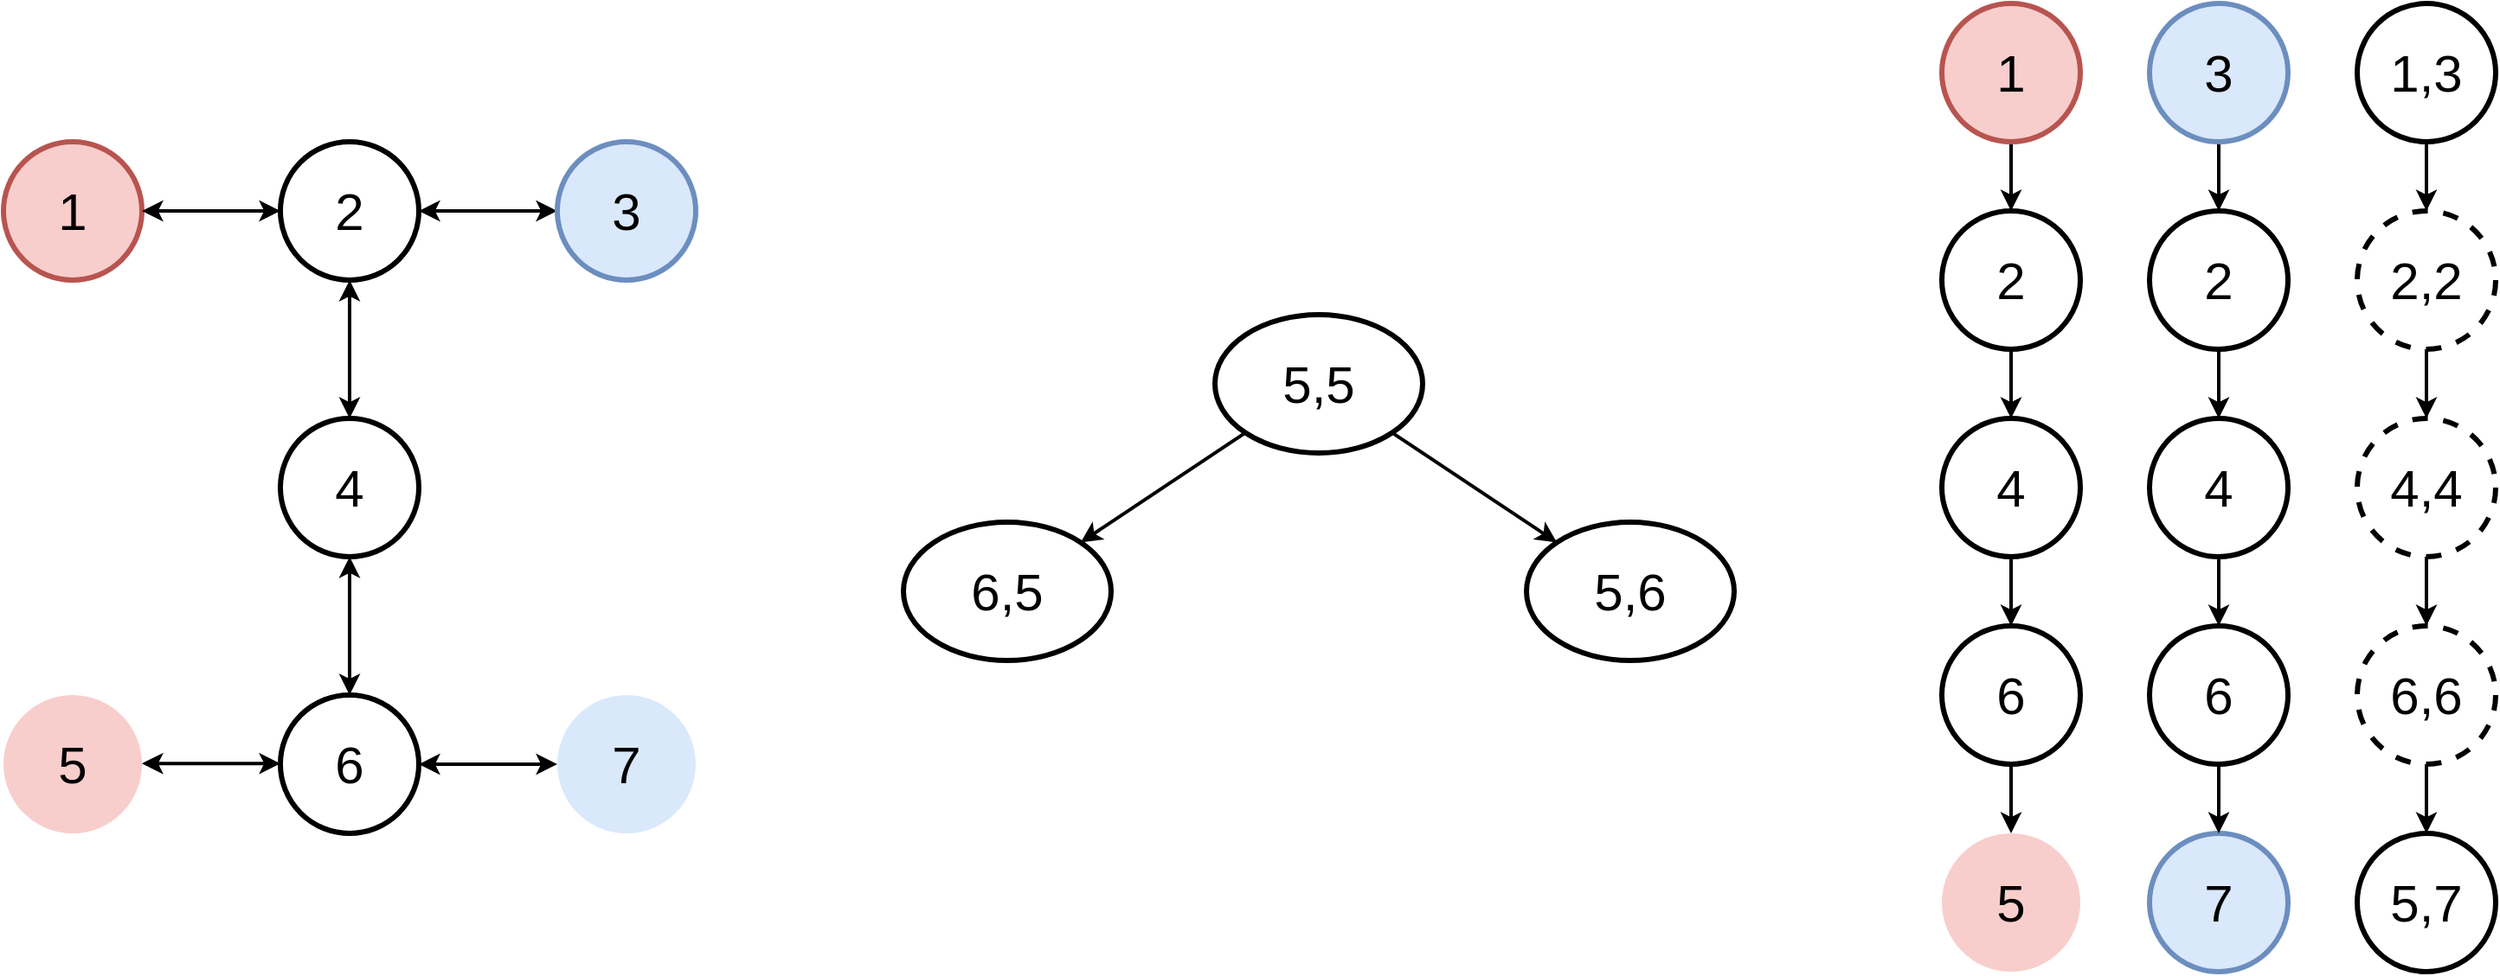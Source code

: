 <mxfile version="20.0.4" type="device"><diagram id="sNnt-TR1DJkM5Ci0S8xE" name="Page-1"><mxGraphModel dx="1795" dy="900" grid="1" gridSize="10" guides="1" tooltips="1" connect="1" arrows="1" fold="1" page="0" pageScale="1" pageWidth="850" pageHeight="1100" math="0" shadow="0"><root><mxCell id="0"/><mxCell id="1" parent="0"/><mxCell id="NWFNkT9TtoPVipmbkCdJ-1" value="1" style="ellipse;whiteSpace=wrap;html=1;aspect=fixed;fillColor=#f8cecc;strokeColor=#b85450;strokeWidth=3;fontSize=30;" vertex="1" parent="1"><mxGeometry x="-320" y="400" width="80" height="80" as="geometry"/></mxCell><mxCell id="NWFNkT9TtoPVipmbkCdJ-11" style="edgeStyle=orthogonalEdgeStyle;rounded=0;orthogonalLoop=1;jettySize=auto;html=1;exitX=0;exitY=0.5;exitDx=0;exitDy=0;entryX=1;entryY=0.5;entryDx=0;entryDy=0;strokeWidth=2;startArrow=classic;startFill=1;fontSize=30;" edge="1" parent="1" source="NWFNkT9TtoPVipmbkCdJ-2" target="NWFNkT9TtoPVipmbkCdJ-1"><mxGeometry relative="1" as="geometry"/></mxCell><mxCell id="NWFNkT9TtoPVipmbkCdJ-2" value="2" style="ellipse;whiteSpace=wrap;html=1;aspect=fixed;strokeWidth=3;fontSize=30;" vertex="1" parent="1"><mxGeometry x="-160" y="400" width="80" height="80" as="geometry"/></mxCell><mxCell id="NWFNkT9TtoPVipmbkCdJ-7" style="edgeStyle=orthogonalEdgeStyle;rounded=0;orthogonalLoop=1;jettySize=auto;html=1;exitX=1;exitY=0.5;exitDx=0;exitDy=0;entryX=0;entryY=0.5;entryDx=0;entryDy=0;strokeWidth=2;startArrow=classic;startFill=1;fontSize=30;" edge="1" parent="1"><mxGeometry relative="1" as="geometry"><mxPoint x="-240.0" y="759.58" as="sourcePoint"/><mxPoint x="-160" y="759.58" as="targetPoint"/></mxGeometry></mxCell><mxCell id="NWFNkT9TtoPVipmbkCdJ-10" style="edgeStyle=orthogonalEdgeStyle;rounded=0;orthogonalLoop=1;jettySize=auto;html=1;exitX=0;exitY=0.5;exitDx=0;exitDy=0;entryX=1;entryY=0.5;entryDx=0;entryDy=0;strokeWidth=2;startArrow=classic;startFill=1;fontSize=30;" edge="1" parent="1" source="NWFNkT9TtoPVipmbkCdJ-6" target="NWFNkT9TtoPVipmbkCdJ-2"><mxGeometry relative="1" as="geometry"/></mxCell><mxCell id="NWFNkT9TtoPVipmbkCdJ-6" value="3" style="ellipse;whiteSpace=wrap;html=1;aspect=fixed;strokeWidth=3;fillColor=#dae8fc;strokeColor=#6c8ebf;fontSize=30;" vertex="1" parent="1"><mxGeometry y="400" width="80" height="80" as="geometry"/></mxCell><mxCell id="NWFNkT9TtoPVipmbkCdJ-27" style="edgeStyle=none;rounded=0;orthogonalLoop=1;jettySize=auto;html=1;exitX=1;exitY=1;exitDx=0;exitDy=0;entryX=0;entryY=0;entryDx=0;entryDy=0;fontSize=30;startArrow=none;startFill=0;strokeColor=#000000;strokeWidth=2;" edge="1" parent="1" source="NWFNkT9TtoPVipmbkCdJ-14" target="NWFNkT9TtoPVipmbkCdJ-26"><mxGeometry relative="1" as="geometry"/></mxCell><mxCell id="NWFNkT9TtoPVipmbkCdJ-14" value="5,5" style="ellipse;whiteSpace=wrap;html=1;fontSize=30;strokeWidth=3;" vertex="1" parent="1"><mxGeometry x="380" y="500" width="120" height="80" as="geometry"/></mxCell><mxCell id="NWFNkT9TtoPVipmbkCdJ-22" style="edgeStyle=orthogonalEdgeStyle;rounded=0;orthogonalLoop=1;jettySize=auto;html=1;exitX=0.5;exitY=0;exitDx=0;exitDy=0;entryX=0.5;entryY=1;entryDx=0;entryDy=0;fontSize=30;startArrow=classic;startFill=1;strokeColor=#000000;strokeWidth=2;" edge="1" parent="1" source="NWFNkT9TtoPVipmbkCdJ-16" target="NWFNkT9TtoPVipmbkCdJ-2"><mxGeometry relative="1" as="geometry"/></mxCell><mxCell id="NWFNkT9TtoPVipmbkCdJ-16" value="4" style="ellipse;whiteSpace=wrap;html=1;aspect=fixed;strokeWidth=3;fontSize=30;" vertex="1" parent="1"><mxGeometry x="-160" y="560" width="80" height="80" as="geometry"/></mxCell><mxCell id="NWFNkT9TtoPVipmbkCdJ-17" value="5" style="ellipse;whiteSpace=wrap;html=1;aspect=fixed;strokeWidth=3;fontSize=30;fillColor=#f8cecc;strokeColor=none;" vertex="1" parent="1"><mxGeometry x="-320" y="720" width="80" height="80" as="geometry"/></mxCell><mxCell id="NWFNkT9TtoPVipmbkCdJ-20" style="edgeStyle=orthogonalEdgeStyle;rounded=0;orthogonalLoop=1;jettySize=auto;html=1;exitX=1;exitY=0.5;exitDx=0;exitDy=0;entryX=0;entryY=0.5;entryDx=0;entryDy=0;fontSize=30;startArrow=classic;startFill=1;strokeColor=#000000;strokeWidth=2;" edge="1" parent="1" source="NWFNkT9TtoPVipmbkCdJ-18" target="NWFNkT9TtoPVipmbkCdJ-19"><mxGeometry relative="1" as="geometry"/></mxCell><mxCell id="NWFNkT9TtoPVipmbkCdJ-21" style="edgeStyle=orthogonalEdgeStyle;rounded=0;orthogonalLoop=1;jettySize=auto;html=1;exitX=0.5;exitY=0;exitDx=0;exitDy=0;entryX=0.5;entryY=1;entryDx=0;entryDy=0;fontSize=30;startArrow=classic;startFill=1;strokeColor=#000000;strokeWidth=2;" edge="1" parent="1" source="NWFNkT9TtoPVipmbkCdJ-18" target="NWFNkT9TtoPVipmbkCdJ-16"><mxGeometry relative="1" as="geometry"/></mxCell><mxCell id="NWFNkT9TtoPVipmbkCdJ-18" value="6" style="ellipse;whiteSpace=wrap;html=1;aspect=fixed;strokeWidth=3;fontSize=30;" vertex="1" parent="1"><mxGeometry x="-160" y="720" width="80" height="80" as="geometry"/></mxCell><mxCell id="NWFNkT9TtoPVipmbkCdJ-19" value="7" style="ellipse;whiteSpace=wrap;html=1;aspect=fixed;strokeWidth=3;fontSize=30;fillColor=#dae8fc;strokeColor=none;" vertex="1" parent="1"><mxGeometry y="720" width="80" height="80" as="geometry"/></mxCell><mxCell id="NWFNkT9TtoPVipmbkCdJ-24" style="rounded=0;orthogonalLoop=1;jettySize=auto;html=1;entryX=0;entryY=1;entryDx=0;entryDy=0;fontSize=30;startArrow=classic;startFill=1;strokeColor=#000000;strokeWidth=2;exitX=1;exitY=0;exitDx=0;exitDy=0;endArrow=none;endFill=0;" edge="1" parent="1" source="NWFNkT9TtoPVipmbkCdJ-23" target="NWFNkT9TtoPVipmbkCdJ-14"><mxGeometry relative="1" as="geometry"><mxPoint x="410" y="650" as="sourcePoint"/></mxGeometry></mxCell><mxCell id="NWFNkT9TtoPVipmbkCdJ-23" value="6,5" style="ellipse;whiteSpace=wrap;html=1;fontSize=30;strokeWidth=3;" vertex="1" parent="1"><mxGeometry x="200" y="620" width="120" height="80" as="geometry"/></mxCell><mxCell id="NWFNkT9TtoPVipmbkCdJ-26" value="5,6" style="ellipse;whiteSpace=wrap;html=1;fontSize=30;strokeWidth=3;" vertex="1" parent="1"><mxGeometry x="560" y="620" width="120" height="80" as="geometry"/></mxCell><mxCell id="NWFNkT9TtoPVipmbkCdJ-33" style="edgeStyle=none;rounded=0;orthogonalLoop=1;jettySize=auto;html=1;exitX=0.5;exitY=1;exitDx=0;exitDy=0;entryX=0.5;entryY=0;entryDx=0;entryDy=0;fontSize=30;startArrow=none;startFill=0;endArrow=classic;endFill=1;strokeColor=#000000;strokeWidth=2;" edge="1" parent="1" source="NWFNkT9TtoPVipmbkCdJ-28" target="NWFNkT9TtoPVipmbkCdJ-30"><mxGeometry relative="1" as="geometry"/></mxCell><mxCell id="NWFNkT9TtoPVipmbkCdJ-28" value="1" style="ellipse;whiteSpace=wrap;html=1;aspect=fixed;fillColor=#f8cecc;strokeColor=#b85450;strokeWidth=3;fontSize=30;" vertex="1" parent="1"><mxGeometry x="800" y="320" width="80" height="80" as="geometry"/></mxCell><mxCell id="NWFNkT9TtoPVipmbkCdJ-29" value="5" style="ellipse;whiteSpace=wrap;html=1;aspect=fixed;strokeWidth=3;fontSize=30;fillColor=#f8cecc;strokeColor=none;" vertex="1" parent="1"><mxGeometry x="800" y="800" width="80" height="80" as="geometry"/></mxCell><mxCell id="NWFNkT9TtoPVipmbkCdJ-34" style="edgeStyle=none;rounded=0;orthogonalLoop=1;jettySize=auto;html=1;exitX=0.5;exitY=1;exitDx=0;exitDy=0;entryX=0.5;entryY=0;entryDx=0;entryDy=0;fontSize=30;startArrow=none;startFill=0;endArrow=classic;endFill=1;strokeColor=#000000;strokeWidth=2;" edge="1" parent="1" source="NWFNkT9TtoPVipmbkCdJ-30" target="NWFNkT9TtoPVipmbkCdJ-31"><mxGeometry relative="1" as="geometry"/></mxCell><mxCell id="NWFNkT9TtoPVipmbkCdJ-30" value="2" style="ellipse;whiteSpace=wrap;html=1;aspect=fixed;strokeWidth=3;fontSize=30;" vertex="1" parent="1"><mxGeometry x="800" y="440" width="80" height="80" as="geometry"/></mxCell><mxCell id="NWFNkT9TtoPVipmbkCdJ-35" style="edgeStyle=none;rounded=0;orthogonalLoop=1;jettySize=auto;html=1;exitX=0.5;exitY=1;exitDx=0;exitDy=0;fontSize=30;startArrow=none;startFill=0;endArrow=classic;endFill=1;strokeColor=#000000;strokeWidth=2;" edge="1" parent="1" source="NWFNkT9TtoPVipmbkCdJ-31" target="NWFNkT9TtoPVipmbkCdJ-32"><mxGeometry relative="1" as="geometry"/></mxCell><mxCell id="NWFNkT9TtoPVipmbkCdJ-31" value="4" style="ellipse;whiteSpace=wrap;html=1;aspect=fixed;strokeWidth=3;fontSize=30;" vertex="1" parent="1"><mxGeometry x="800" y="560" width="80" height="80" as="geometry"/></mxCell><mxCell id="NWFNkT9TtoPVipmbkCdJ-36" style="edgeStyle=none;rounded=0;orthogonalLoop=1;jettySize=auto;html=1;exitX=0.5;exitY=1;exitDx=0;exitDy=0;entryX=0.5;entryY=0;entryDx=0;entryDy=0;fontSize=30;startArrow=none;startFill=0;endArrow=classic;endFill=1;strokeColor=#000000;strokeWidth=2;" edge="1" parent="1" source="NWFNkT9TtoPVipmbkCdJ-32" target="NWFNkT9TtoPVipmbkCdJ-29"><mxGeometry relative="1" as="geometry"/></mxCell><mxCell id="NWFNkT9TtoPVipmbkCdJ-32" value="6" style="ellipse;whiteSpace=wrap;html=1;aspect=fixed;strokeWidth=3;fontSize=30;" vertex="1" parent="1"><mxGeometry x="800" y="680" width="80" height="80" as="geometry"/></mxCell><mxCell id="NWFNkT9TtoPVipmbkCdJ-37" style="edgeStyle=none;rounded=0;orthogonalLoop=1;jettySize=auto;html=1;exitX=0.5;exitY=1;exitDx=0;exitDy=0;entryX=0.5;entryY=0;entryDx=0;entryDy=0;fontSize=30;startArrow=none;startFill=0;endArrow=classic;endFill=1;strokeColor=#000000;strokeWidth=2;" edge="1" parent="1" source="NWFNkT9TtoPVipmbkCdJ-38" target="NWFNkT9TtoPVipmbkCdJ-41"><mxGeometry relative="1" as="geometry"/></mxCell><mxCell id="NWFNkT9TtoPVipmbkCdJ-38" value="3" style="ellipse;whiteSpace=wrap;html=1;aspect=fixed;fillColor=#dae8fc;strokeColor=#6c8ebf;strokeWidth=3;fontSize=30;" vertex="1" parent="1"><mxGeometry x="920" y="320" width="80" height="80" as="geometry"/></mxCell><mxCell id="NWFNkT9TtoPVipmbkCdJ-39" value="7" style="ellipse;whiteSpace=wrap;html=1;aspect=fixed;strokeWidth=3;fontSize=30;fillColor=#dae8fc;strokeColor=#6c8ebf;" vertex="1" parent="1"><mxGeometry x="920" y="800" width="80" height="80" as="geometry"/></mxCell><mxCell id="NWFNkT9TtoPVipmbkCdJ-40" style="edgeStyle=none;rounded=0;orthogonalLoop=1;jettySize=auto;html=1;exitX=0.5;exitY=1;exitDx=0;exitDy=0;entryX=0.5;entryY=0;entryDx=0;entryDy=0;fontSize=30;startArrow=none;startFill=0;endArrow=classic;endFill=1;strokeColor=#000000;strokeWidth=2;" edge="1" parent="1" source="NWFNkT9TtoPVipmbkCdJ-41" target="NWFNkT9TtoPVipmbkCdJ-43"><mxGeometry relative="1" as="geometry"/></mxCell><mxCell id="NWFNkT9TtoPVipmbkCdJ-41" value="2" style="ellipse;whiteSpace=wrap;html=1;aspect=fixed;strokeWidth=3;fontSize=30;" vertex="1" parent="1"><mxGeometry x="920" y="440" width="80" height="80" as="geometry"/></mxCell><mxCell id="NWFNkT9TtoPVipmbkCdJ-42" style="edgeStyle=none;rounded=0;orthogonalLoop=1;jettySize=auto;html=1;exitX=0.5;exitY=1;exitDx=0;exitDy=0;fontSize=30;startArrow=none;startFill=0;endArrow=classic;endFill=1;strokeColor=#000000;strokeWidth=2;" edge="1" parent="1" source="NWFNkT9TtoPVipmbkCdJ-43" target="NWFNkT9TtoPVipmbkCdJ-45"><mxGeometry relative="1" as="geometry"/></mxCell><mxCell id="NWFNkT9TtoPVipmbkCdJ-43" value="4" style="ellipse;whiteSpace=wrap;html=1;aspect=fixed;strokeWidth=3;fontSize=30;" vertex="1" parent="1"><mxGeometry x="920" y="560" width="80" height="80" as="geometry"/></mxCell><mxCell id="NWFNkT9TtoPVipmbkCdJ-44" style="edgeStyle=none;rounded=0;orthogonalLoop=1;jettySize=auto;html=1;exitX=0.5;exitY=1;exitDx=0;exitDy=0;entryX=0.5;entryY=0;entryDx=0;entryDy=0;fontSize=30;startArrow=none;startFill=0;endArrow=classic;endFill=1;strokeColor=#000000;strokeWidth=2;" edge="1" parent="1" source="NWFNkT9TtoPVipmbkCdJ-45" target="NWFNkT9TtoPVipmbkCdJ-39"><mxGeometry relative="1" as="geometry"/></mxCell><mxCell id="NWFNkT9TtoPVipmbkCdJ-45" value="6" style="ellipse;whiteSpace=wrap;html=1;aspect=fixed;strokeWidth=3;fontSize=30;" vertex="1" parent="1"><mxGeometry x="920" y="680" width="80" height="80" as="geometry"/></mxCell><mxCell id="NWFNkT9TtoPVipmbkCdJ-46" style="edgeStyle=none;rounded=0;orthogonalLoop=1;jettySize=auto;html=1;exitX=0.5;exitY=1;exitDx=0;exitDy=0;entryX=0.5;entryY=0;entryDx=0;entryDy=0;fontSize=30;startArrow=none;startFill=0;endArrow=classic;endFill=1;strokeColor=#000000;strokeWidth=2;" edge="1" parent="1" source="NWFNkT9TtoPVipmbkCdJ-47" target="NWFNkT9TtoPVipmbkCdJ-50"><mxGeometry relative="1" as="geometry"/></mxCell><mxCell id="NWFNkT9TtoPVipmbkCdJ-47" value="1,3" style="ellipse;whiteSpace=wrap;html=1;aspect=fixed;strokeWidth=3;fontSize=30;" vertex="1" parent="1"><mxGeometry x="1040" y="320" width="80" height="80" as="geometry"/></mxCell><mxCell id="NWFNkT9TtoPVipmbkCdJ-48" value="5,7" style="ellipse;whiteSpace=wrap;html=1;aspect=fixed;strokeWidth=3;fontSize=30;" vertex="1" parent="1"><mxGeometry x="1040" y="800" width="80" height="80" as="geometry"/></mxCell><mxCell id="NWFNkT9TtoPVipmbkCdJ-49" style="edgeStyle=none;rounded=0;orthogonalLoop=1;jettySize=auto;html=1;exitX=0.5;exitY=1;exitDx=0;exitDy=0;entryX=0.5;entryY=0;entryDx=0;entryDy=0;fontSize=30;startArrow=none;startFill=0;endArrow=classic;endFill=1;strokeColor=#000000;strokeWidth=2;" edge="1" parent="1" source="NWFNkT9TtoPVipmbkCdJ-50" target="NWFNkT9TtoPVipmbkCdJ-52"><mxGeometry relative="1" as="geometry"/></mxCell><mxCell id="NWFNkT9TtoPVipmbkCdJ-50" value="2,2" style="ellipse;whiteSpace=wrap;html=1;aspect=fixed;strokeWidth=3;fontSize=30;dashed=1;" vertex="1" parent="1"><mxGeometry x="1040" y="440" width="80" height="80" as="geometry"/></mxCell><mxCell id="NWFNkT9TtoPVipmbkCdJ-51" style="edgeStyle=none;rounded=0;orthogonalLoop=1;jettySize=auto;html=1;exitX=0.5;exitY=1;exitDx=0;exitDy=0;fontSize=30;startArrow=none;startFill=0;endArrow=classic;endFill=1;strokeColor=#000000;strokeWidth=2;" edge="1" parent="1" source="NWFNkT9TtoPVipmbkCdJ-52" target="NWFNkT9TtoPVipmbkCdJ-54"><mxGeometry relative="1" as="geometry"/></mxCell><mxCell id="NWFNkT9TtoPVipmbkCdJ-52" value="4,4" style="ellipse;whiteSpace=wrap;html=1;aspect=fixed;strokeWidth=3;fontSize=30;dashed=1;" vertex="1" parent="1"><mxGeometry x="1040" y="560" width="80" height="80" as="geometry"/></mxCell><mxCell id="NWFNkT9TtoPVipmbkCdJ-53" style="edgeStyle=none;rounded=0;orthogonalLoop=1;jettySize=auto;html=1;exitX=0.5;exitY=1;exitDx=0;exitDy=0;entryX=0.5;entryY=0;entryDx=0;entryDy=0;fontSize=30;startArrow=none;startFill=0;endArrow=classic;endFill=1;strokeColor=#000000;strokeWidth=2;" edge="1" parent="1" source="NWFNkT9TtoPVipmbkCdJ-54" target="NWFNkT9TtoPVipmbkCdJ-48"><mxGeometry relative="1" as="geometry"/></mxCell><mxCell id="NWFNkT9TtoPVipmbkCdJ-54" value="6,6" style="ellipse;whiteSpace=wrap;html=1;aspect=fixed;strokeWidth=3;fontSize=30;dashed=1;" vertex="1" parent="1"><mxGeometry x="1040" y="680" width="80" height="80" as="geometry"/></mxCell></root></mxGraphModel></diagram></mxfile>